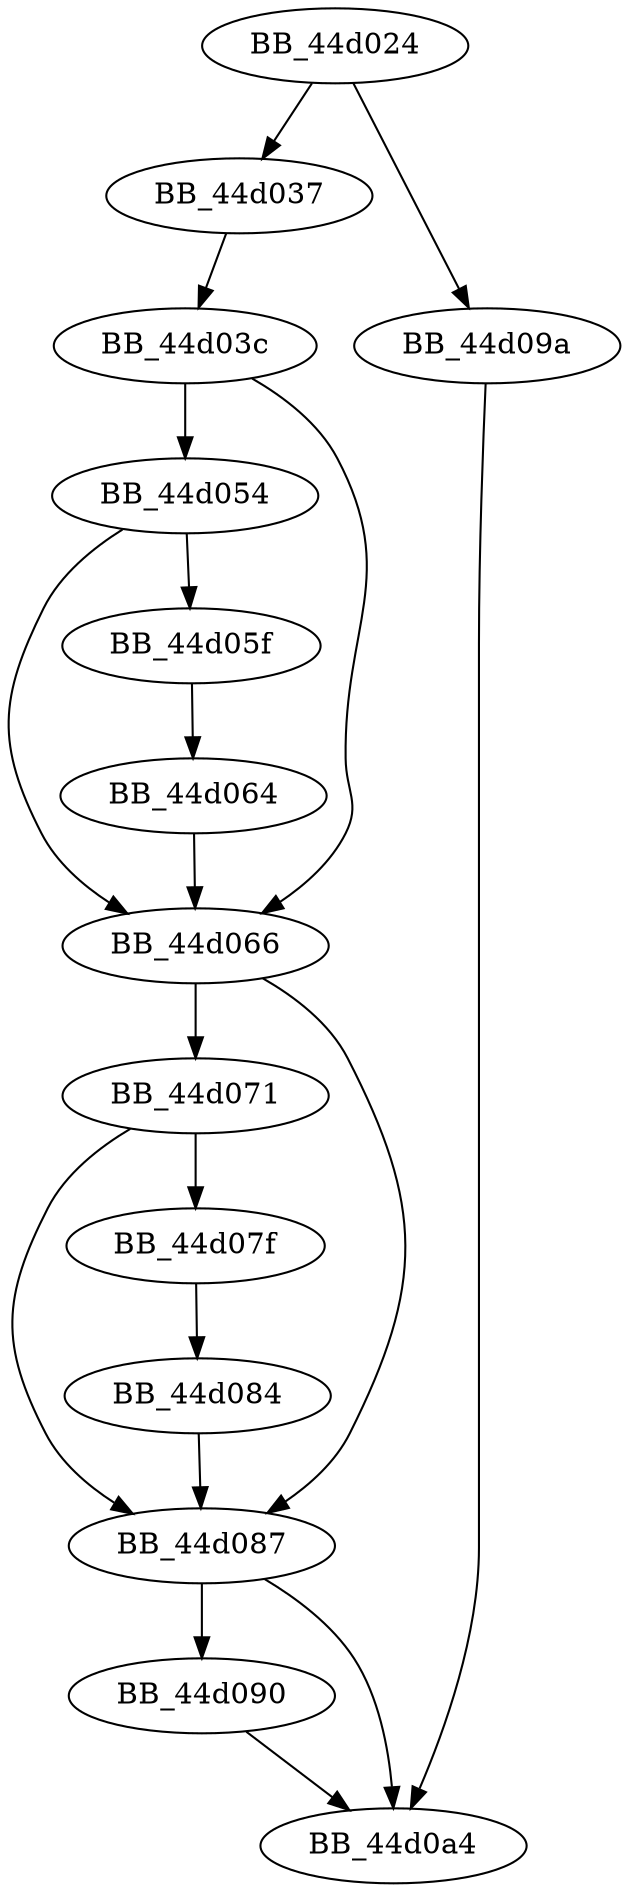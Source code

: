 DiGraph sub_44D024{
BB_44d024->BB_44d037
BB_44d024->BB_44d09a
BB_44d037->BB_44d03c
BB_44d03c->BB_44d054
BB_44d03c->BB_44d066
BB_44d054->BB_44d05f
BB_44d054->BB_44d066
BB_44d05f->BB_44d064
BB_44d064->BB_44d066
BB_44d066->BB_44d071
BB_44d066->BB_44d087
BB_44d071->BB_44d07f
BB_44d071->BB_44d087
BB_44d07f->BB_44d084
BB_44d084->BB_44d087
BB_44d087->BB_44d090
BB_44d087->BB_44d0a4
BB_44d090->BB_44d0a4
BB_44d09a->BB_44d0a4
}

